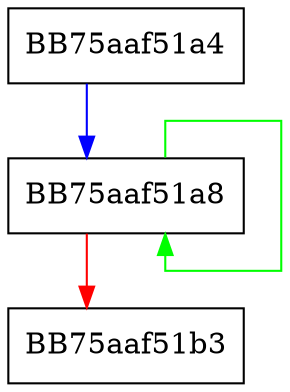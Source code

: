 digraph lua_pushlstring2 {
  node [shape="box"];
  graph [splines=ortho];
  BB75aaf51a4 -> BB75aaf51a8 [color="blue"];
  BB75aaf51a8 -> BB75aaf51a8 [color="green"];
  BB75aaf51a8 -> BB75aaf51b3 [color="red"];
}